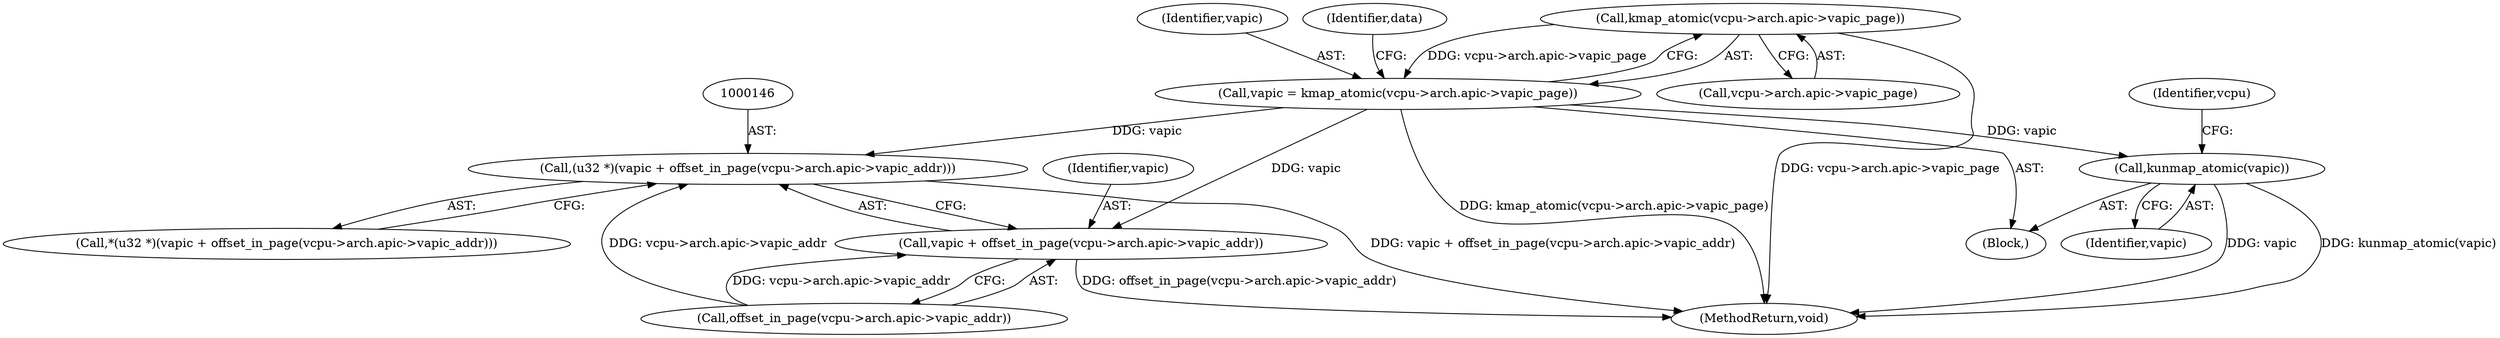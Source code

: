 digraph "0_linux_fda4e2e85589191b123d31cdc21fd33ee70f50fd_0@pointer" {
"1000134" [label="(Call,kmap_atomic(vcpu->arch.apic->vapic_page))"];
"1000132" [label="(Call,vapic = kmap_atomic(vcpu->arch.apic->vapic_page))"];
"1000145" [label="(Call,(u32 *)(vapic + offset_in_page(vcpu->arch.apic->vapic_addr)))"];
"1000147" [label="(Call,vapic + offset_in_page(vcpu->arch.apic->vapic_addr))"];
"1000157" [label="(Call,kunmap_atomic(vapic))"];
"1000102" [label="(Block,)"];
"1000144" [label="(Call,*(u32 *)(vapic + offset_in_page(vcpu->arch.apic->vapic_addr)))"];
"1000133" [label="(Identifier,vapic)"];
"1000143" [label="(Identifier,data)"];
"1000149" [label="(Call,offset_in_page(vcpu->arch.apic->vapic_addr))"];
"1000132" [label="(Call,vapic = kmap_atomic(vcpu->arch.apic->vapic_page))"];
"1000135" [label="(Call,vcpu->arch.apic->vapic_page)"];
"1000147" [label="(Call,vapic + offset_in_page(vcpu->arch.apic->vapic_addr))"];
"1000162" [label="(Identifier,vcpu)"];
"1000168" [label="(MethodReturn,void)"];
"1000145" [label="(Call,(u32 *)(vapic + offset_in_page(vcpu->arch.apic->vapic_addr)))"];
"1000158" [label="(Identifier,vapic)"];
"1000157" [label="(Call,kunmap_atomic(vapic))"];
"1000134" [label="(Call,kmap_atomic(vcpu->arch.apic->vapic_page))"];
"1000148" [label="(Identifier,vapic)"];
"1000134" -> "1000132"  [label="AST: "];
"1000134" -> "1000135"  [label="CFG: "];
"1000135" -> "1000134"  [label="AST: "];
"1000132" -> "1000134"  [label="CFG: "];
"1000134" -> "1000168"  [label="DDG: vcpu->arch.apic->vapic_page"];
"1000134" -> "1000132"  [label="DDG: vcpu->arch.apic->vapic_page"];
"1000132" -> "1000102"  [label="AST: "];
"1000133" -> "1000132"  [label="AST: "];
"1000143" -> "1000132"  [label="CFG: "];
"1000132" -> "1000168"  [label="DDG: kmap_atomic(vcpu->arch.apic->vapic_page)"];
"1000132" -> "1000145"  [label="DDG: vapic"];
"1000132" -> "1000147"  [label="DDG: vapic"];
"1000132" -> "1000157"  [label="DDG: vapic"];
"1000145" -> "1000144"  [label="AST: "];
"1000145" -> "1000147"  [label="CFG: "];
"1000146" -> "1000145"  [label="AST: "];
"1000147" -> "1000145"  [label="AST: "];
"1000144" -> "1000145"  [label="CFG: "];
"1000145" -> "1000168"  [label="DDG: vapic + offset_in_page(vcpu->arch.apic->vapic_addr)"];
"1000149" -> "1000145"  [label="DDG: vcpu->arch.apic->vapic_addr"];
"1000147" -> "1000149"  [label="CFG: "];
"1000148" -> "1000147"  [label="AST: "];
"1000149" -> "1000147"  [label="AST: "];
"1000147" -> "1000168"  [label="DDG: offset_in_page(vcpu->arch.apic->vapic_addr)"];
"1000149" -> "1000147"  [label="DDG: vcpu->arch.apic->vapic_addr"];
"1000157" -> "1000102"  [label="AST: "];
"1000157" -> "1000158"  [label="CFG: "];
"1000158" -> "1000157"  [label="AST: "];
"1000162" -> "1000157"  [label="CFG: "];
"1000157" -> "1000168"  [label="DDG: kunmap_atomic(vapic)"];
"1000157" -> "1000168"  [label="DDG: vapic"];
}
